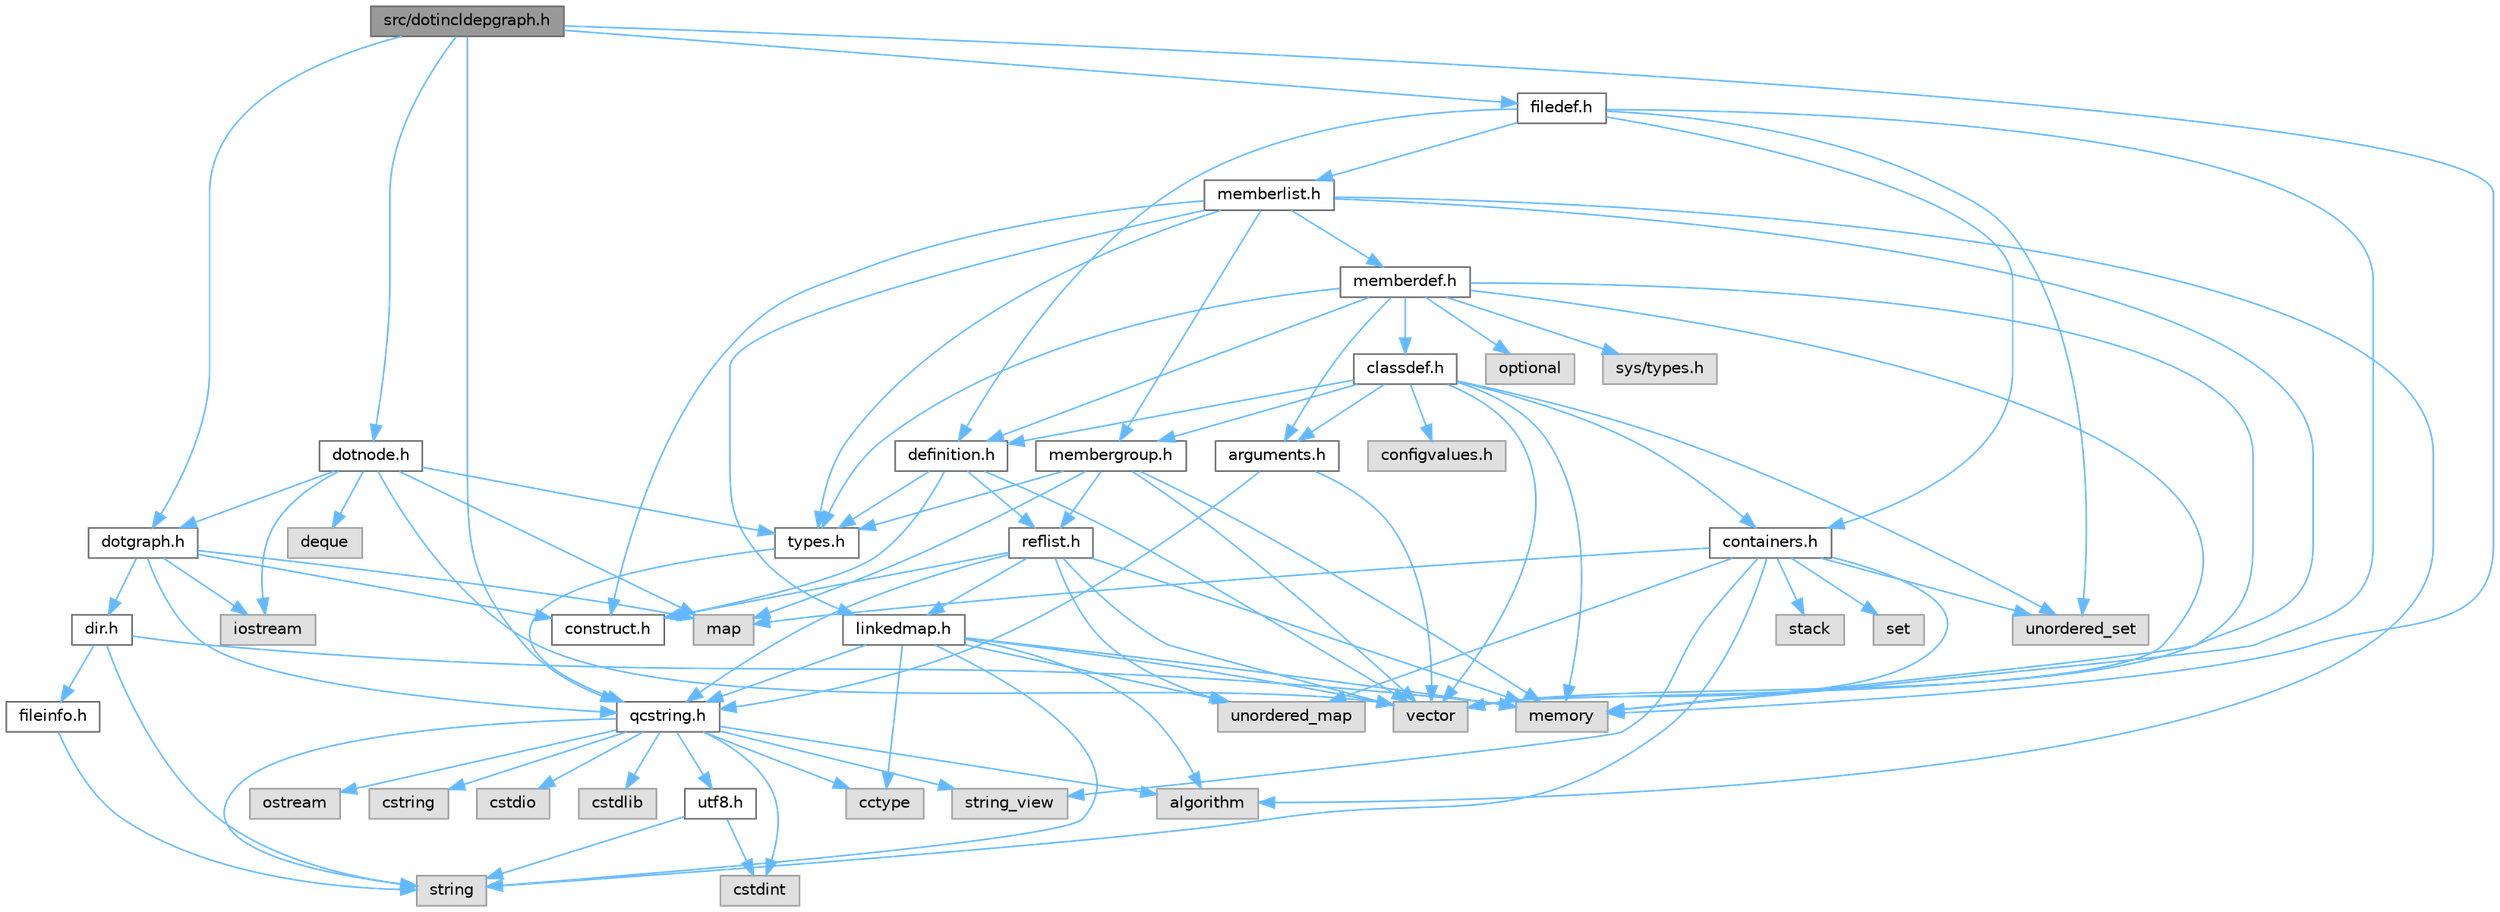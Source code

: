 digraph "src/dotincldepgraph.h"
{
 // INTERACTIVE_SVG=YES
 // LATEX_PDF_SIZE
  bgcolor="transparent";
  edge [fontname=Helvetica,fontsize=10,labelfontname=Helvetica,labelfontsize=10];
  node [fontname=Helvetica,fontsize=10,shape=box,height=0.2,width=0.4];
  Node1 [id="Node000001",label="src/dotincldepgraph.h",height=0.2,width=0.4,color="gray40", fillcolor="grey60", style="filled", fontcolor="black",tooltip=" "];
  Node1 -> Node2 [id="edge1_Node000001_Node000002",color="steelblue1",style="solid",tooltip=" "];
  Node2 [id="Node000002",label="memory",height=0.2,width=0.4,color="grey60", fillcolor="#E0E0E0", style="filled",tooltip=" "];
  Node1 -> Node3 [id="edge2_Node000001_Node000003",color="steelblue1",style="solid",tooltip=" "];
  Node3 [id="Node000003",label="qcstring.h",height=0.2,width=0.4,color="grey40", fillcolor="white", style="filled",URL="$d7/d5c/qcstring_8h.html",tooltip=" "];
  Node3 -> Node4 [id="edge3_Node000003_Node000004",color="steelblue1",style="solid",tooltip=" "];
  Node4 [id="Node000004",label="string",height=0.2,width=0.4,color="grey60", fillcolor="#E0E0E0", style="filled",tooltip=" "];
  Node3 -> Node5 [id="edge4_Node000003_Node000005",color="steelblue1",style="solid",tooltip=" "];
  Node5 [id="Node000005",label="string_view",height=0.2,width=0.4,color="grey60", fillcolor="#E0E0E0", style="filled",tooltip=" "];
  Node3 -> Node6 [id="edge5_Node000003_Node000006",color="steelblue1",style="solid",tooltip=" "];
  Node6 [id="Node000006",label="algorithm",height=0.2,width=0.4,color="grey60", fillcolor="#E0E0E0", style="filled",tooltip=" "];
  Node3 -> Node7 [id="edge6_Node000003_Node000007",color="steelblue1",style="solid",tooltip=" "];
  Node7 [id="Node000007",label="cctype",height=0.2,width=0.4,color="grey60", fillcolor="#E0E0E0", style="filled",tooltip=" "];
  Node3 -> Node8 [id="edge7_Node000003_Node000008",color="steelblue1",style="solid",tooltip=" "];
  Node8 [id="Node000008",label="cstring",height=0.2,width=0.4,color="grey60", fillcolor="#E0E0E0", style="filled",tooltip=" "];
  Node3 -> Node9 [id="edge8_Node000003_Node000009",color="steelblue1",style="solid",tooltip=" "];
  Node9 [id="Node000009",label="cstdio",height=0.2,width=0.4,color="grey60", fillcolor="#E0E0E0", style="filled",tooltip=" "];
  Node3 -> Node10 [id="edge9_Node000003_Node000010",color="steelblue1",style="solid",tooltip=" "];
  Node10 [id="Node000010",label="cstdlib",height=0.2,width=0.4,color="grey60", fillcolor="#E0E0E0", style="filled",tooltip=" "];
  Node3 -> Node11 [id="edge10_Node000003_Node000011",color="steelblue1",style="solid",tooltip=" "];
  Node11 [id="Node000011",label="cstdint",height=0.2,width=0.4,color="grey60", fillcolor="#E0E0E0", style="filled",tooltip=" "];
  Node3 -> Node12 [id="edge11_Node000003_Node000012",color="steelblue1",style="solid",tooltip=" "];
  Node12 [id="Node000012",label="ostream",height=0.2,width=0.4,color="grey60", fillcolor="#E0E0E0", style="filled",tooltip=" "];
  Node3 -> Node13 [id="edge12_Node000003_Node000013",color="steelblue1",style="solid",tooltip=" "];
  Node13 [id="Node000013",label="utf8.h",height=0.2,width=0.4,color="grey40", fillcolor="white", style="filled",URL="$db/d7c/utf8_8h.html",tooltip="Various UTF8 related helper functions."];
  Node13 -> Node11 [id="edge13_Node000013_Node000011",color="steelblue1",style="solid",tooltip=" "];
  Node13 -> Node4 [id="edge14_Node000013_Node000004",color="steelblue1",style="solid",tooltip=" "];
  Node1 -> Node14 [id="edge15_Node000001_Node000014",color="steelblue1",style="solid",tooltip=" "];
  Node14 [id="Node000014",label="filedef.h",height=0.2,width=0.4,color="grey40", fillcolor="white", style="filled",URL="$d4/d3a/filedef_8h.html",tooltip=" "];
  Node14 -> Node2 [id="edge16_Node000014_Node000002",color="steelblue1",style="solid",tooltip=" "];
  Node14 -> Node15 [id="edge17_Node000014_Node000015",color="steelblue1",style="solid",tooltip=" "];
  Node15 [id="Node000015",label="unordered_set",height=0.2,width=0.4,color="grey60", fillcolor="#E0E0E0", style="filled",tooltip=" "];
  Node14 -> Node16 [id="edge18_Node000014_Node000016",color="steelblue1",style="solid",tooltip=" "];
  Node16 [id="Node000016",label="definition.h",height=0.2,width=0.4,color="grey40", fillcolor="white", style="filled",URL="$df/da1/definition_8h.html",tooltip=" "];
  Node16 -> Node17 [id="edge19_Node000016_Node000017",color="steelblue1",style="solid",tooltip=" "];
  Node17 [id="Node000017",label="vector",height=0.2,width=0.4,color="grey60", fillcolor="#E0E0E0", style="filled",tooltip=" "];
  Node16 -> Node18 [id="edge20_Node000016_Node000018",color="steelblue1",style="solid",tooltip=" "];
  Node18 [id="Node000018",label="types.h",height=0.2,width=0.4,color="grey40", fillcolor="white", style="filled",URL="$d9/d49/types_8h.html",tooltip="This file contains a number of basic enums and types."];
  Node18 -> Node3 [id="edge21_Node000018_Node000003",color="steelblue1",style="solid",tooltip=" "];
  Node16 -> Node19 [id="edge22_Node000016_Node000019",color="steelblue1",style="solid",tooltip=" "];
  Node19 [id="Node000019",label="reflist.h",height=0.2,width=0.4,color="grey40", fillcolor="white", style="filled",URL="$d1/d02/reflist_8h.html",tooltip=" "];
  Node19 -> Node17 [id="edge23_Node000019_Node000017",color="steelblue1",style="solid",tooltip=" "];
  Node19 -> Node20 [id="edge24_Node000019_Node000020",color="steelblue1",style="solid",tooltip=" "];
  Node20 [id="Node000020",label="unordered_map",height=0.2,width=0.4,color="grey60", fillcolor="#E0E0E0", style="filled",tooltip=" "];
  Node19 -> Node2 [id="edge25_Node000019_Node000002",color="steelblue1",style="solid",tooltip=" "];
  Node19 -> Node3 [id="edge26_Node000019_Node000003",color="steelblue1",style="solid",tooltip=" "];
  Node19 -> Node21 [id="edge27_Node000019_Node000021",color="steelblue1",style="solid",tooltip=" "];
  Node21 [id="Node000021",label="linkedmap.h",height=0.2,width=0.4,color="grey40", fillcolor="white", style="filled",URL="$da/de1/linkedmap_8h.html",tooltip=" "];
  Node21 -> Node20 [id="edge28_Node000021_Node000020",color="steelblue1",style="solid",tooltip=" "];
  Node21 -> Node17 [id="edge29_Node000021_Node000017",color="steelblue1",style="solid",tooltip=" "];
  Node21 -> Node2 [id="edge30_Node000021_Node000002",color="steelblue1",style="solid",tooltip=" "];
  Node21 -> Node4 [id="edge31_Node000021_Node000004",color="steelblue1",style="solid",tooltip=" "];
  Node21 -> Node6 [id="edge32_Node000021_Node000006",color="steelblue1",style="solid",tooltip=" "];
  Node21 -> Node7 [id="edge33_Node000021_Node000007",color="steelblue1",style="solid",tooltip=" "];
  Node21 -> Node3 [id="edge34_Node000021_Node000003",color="steelblue1",style="solid",tooltip=" "];
  Node19 -> Node22 [id="edge35_Node000019_Node000022",color="steelblue1",style="solid",tooltip=" "];
  Node22 [id="Node000022",label="construct.h",height=0.2,width=0.4,color="grey40", fillcolor="white", style="filled",URL="$d7/dfc/construct_8h.html",tooltip=" "];
  Node16 -> Node22 [id="edge36_Node000016_Node000022",color="steelblue1",style="solid",tooltip=" "];
  Node14 -> Node23 [id="edge37_Node000014_Node000023",color="steelblue1",style="solid",tooltip=" "];
  Node23 [id="Node000023",label="memberlist.h",height=0.2,width=0.4,color="grey40", fillcolor="white", style="filled",URL="$dd/d78/memberlist_8h.html",tooltip=" "];
  Node23 -> Node17 [id="edge38_Node000023_Node000017",color="steelblue1",style="solid",tooltip=" "];
  Node23 -> Node6 [id="edge39_Node000023_Node000006",color="steelblue1",style="solid",tooltip=" "];
  Node23 -> Node24 [id="edge40_Node000023_Node000024",color="steelblue1",style="solid",tooltip=" "];
  Node24 [id="Node000024",label="memberdef.h",height=0.2,width=0.4,color="grey40", fillcolor="white", style="filled",URL="$d4/d46/memberdef_8h.html",tooltip=" "];
  Node24 -> Node17 [id="edge41_Node000024_Node000017",color="steelblue1",style="solid",tooltip=" "];
  Node24 -> Node2 [id="edge42_Node000024_Node000002",color="steelblue1",style="solid",tooltip=" "];
  Node24 -> Node25 [id="edge43_Node000024_Node000025",color="steelblue1",style="solid",tooltip=" "];
  Node25 [id="Node000025",label="optional",height=0.2,width=0.4,color="grey60", fillcolor="#E0E0E0", style="filled",tooltip=" "];
  Node24 -> Node26 [id="edge44_Node000024_Node000026",color="steelblue1",style="solid",tooltip=" "];
  Node26 [id="Node000026",label="sys/types.h",height=0.2,width=0.4,color="grey60", fillcolor="#E0E0E0", style="filled",tooltip=" "];
  Node24 -> Node18 [id="edge45_Node000024_Node000018",color="steelblue1",style="solid",tooltip=" "];
  Node24 -> Node16 [id="edge46_Node000024_Node000016",color="steelblue1",style="solid",tooltip=" "];
  Node24 -> Node27 [id="edge47_Node000024_Node000027",color="steelblue1",style="solid",tooltip=" "];
  Node27 [id="Node000027",label="arguments.h",height=0.2,width=0.4,color="grey40", fillcolor="white", style="filled",URL="$df/d9b/arguments_8h.html",tooltip=" "];
  Node27 -> Node17 [id="edge48_Node000027_Node000017",color="steelblue1",style="solid",tooltip=" "];
  Node27 -> Node3 [id="edge49_Node000027_Node000003",color="steelblue1",style="solid",tooltip=" "];
  Node24 -> Node28 [id="edge50_Node000024_Node000028",color="steelblue1",style="solid",tooltip=" "];
  Node28 [id="Node000028",label="classdef.h",height=0.2,width=0.4,color="grey40", fillcolor="white", style="filled",URL="$d1/da6/classdef_8h.html",tooltip=" "];
  Node28 -> Node2 [id="edge51_Node000028_Node000002",color="steelblue1",style="solid",tooltip=" "];
  Node28 -> Node17 [id="edge52_Node000028_Node000017",color="steelblue1",style="solid",tooltip=" "];
  Node28 -> Node15 [id="edge53_Node000028_Node000015",color="steelblue1",style="solid",tooltip=" "];
  Node28 -> Node29 [id="edge54_Node000028_Node000029",color="steelblue1",style="solid",tooltip=" "];
  Node29 [id="Node000029",label="containers.h",height=0.2,width=0.4,color="grey40", fillcolor="white", style="filled",URL="$d5/d75/containers_8h.html",tooltip=" "];
  Node29 -> Node17 [id="edge55_Node000029_Node000017",color="steelblue1",style="solid",tooltip=" "];
  Node29 -> Node4 [id="edge56_Node000029_Node000004",color="steelblue1",style="solid",tooltip=" "];
  Node29 -> Node5 [id="edge57_Node000029_Node000005",color="steelblue1",style="solid",tooltip=" "];
  Node29 -> Node30 [id="edge58_Node000029_Node000030",color="steelblue1",style="solid",tooltip=" "];
  Node30 [id="Node000030",label="set",height=0.2,width=0.4,color="grey60", fillcolor="#E0E0E0", style="filled",tooltip=" "];
  Node29 -> Node31 [id="edge59_Node000029_Node000031",color="steelblue1",style="solid",tooltip=" "];
  Node31 [id="Node000031",label="map",height=0.2,width=0.4,color="grey60", fillcolor="#E0E0E0", style="filled",tooltip=" "];
  Node29 -> Node15 [id="edge60_Node000029_Node000015",color="steelblue1",style="solid",tooltip=" "];
  Node29 -> Node20 [id="edge61_Node000029_Node000020",color="steelblue1",style="solid",tooltip=" "];
  Node29 -> Node32 [id="edge62_Node000029_Node000032",color="steelblue1",style="solid",tooltip=" "];
  Node32 [id="Node000032",label="stack",height=0.2,width=0.4,color="grey60", fillcolor="#E0E0E0", style="filled",tooltip=" "];
  Node28 -> Node16 [id="edge63_Node000028_Node000016",color="steelblue1",style="solid",tooltip=" "];
  Node28 -> Node27 [id="edge64_Node000028_Node000027",color="steelblue1",style="solid",tooltip=" "];
  Node28 -> Node33 [id="edge65_Node000028_Node000033",color="steelblue1",style="solid",tooltip=" "];
  Node33 [id="Node000033",label="membergroup.h",height=0.2,width=0.4,color="grey40", fillcolor="white", style="filled",URL="$d9/d11/membergroup_8h.html",tooltip=" "];
  Node33 -> Node17 [id="edge66_Node000033_Node000017",color="steelblue1",style="solid",tooltip=" "];
  Node33 -> Node31 [id="edge67_Node000033_Node000031",color="steelblue1",style="solid",tooltip=" "];
  Node33 -> Node2 [id="edge68_Node000033_Node000002",color="steelblue1",style="solid",tooltip=" "];
  Node33 -> Node18 [id="edge69_Node000033_Node000018",color="steelblue1",style="solid",tooltip=" "];
  Node33 -> Node19 [id="edge70_Node000033_Node000019",color="steelblue1",style="solid",tooltip=" "];
  Node28 -> Node34 [id="edge71_Node000028_Node000034",color="steelblue1",style="solid",tooltip=" "];
  Node34 [id="Node000034",label="configvalues.h",height=0.2,width=0.4,color="grey60", fillcolor="#E0E0E0", style="filled",tooltip=" "];
  Node23 -> Node21 [id="edge72_Node000023_Node000021",color="steelblue1",style="solid",tooltip=" "];
  Node23 -> Node18 [id="edge73_Node000023_Node000018",color="steelblue1",style="solid",tooltip=" "];
  Node23 -> Node33 [id="edge74_Node000023_Node000033",color="steelblue1",style="solid",tooltip=" "];
  Node23 -> Node22 [id="edge75_Node000023_Node000022",color="steelblue1",style="solid",tooltip=" "];
  Node14 -> Node29 [id="edge76_Node000014_Node000029",color="steelblue1",style="solid",tooltip=" "];
  Node1 -> Node35 [id="edge77_Node000001_Node000035",color="steelblue1",style="solid",tooltip=" "];
  Node35 [id="Node000035",label="dotnode.h",height=0.2,width=0.4,color="grey40", fillcolor="white", style="filled",URL="$d8/d3b/dotnode_8h.html",tooltip=" "];
  Node35 -> Node17 [id="edge78_Node000035_Node000017",color="steelblue1",style="solid",tooltip=" "];
  Node35 -> Node31 [id="edge79_Node000035_Node000031",color="steelblue1",style="solid",tooltip=" "];
  Node35 -> Node36 [id="edge80_Node000035_Node000036",color="steelblue1",style="solid",tooltip=" "];
  Node36 [id="Node000036",label="deque",height=0.2,width=0.4,color="grey60", fillcolor="#E0E0E0", style="filled",tooltip=" "];
  Node35 -> Node37 [id="edge81_Node000035_Node000037",color="steelblue1",style="solid",tooltip=" "];
  Node37 [id="Node000037",label="iostream",height=0.2,width=0.4,color="grey60", fillcolor="#E0E0E0", style="filled",tooltip=" "];
  Node35 -> Node18 [id="edge82_Node000035_Node000018",color="steelblue1",style="solid",tooltip=" "];
  Node35 -> Node38 [id="edge83_Node000035_Node000038",color="steelblue1",style="solid",tooltip=" "];
  Node38 [id="Node000038",label="dotgraph.h",height=0.2,width=0.4,color="grey40", fillcolor="white", style="filled",URL="$d0/daa/dotgraph_8h.html",tooltip=" "];
  Node38 -> Node37 [id="edge84_Node000038_Node000037",color="steelblue1",style="solid",tooltip=" "];
  Node38 -> Node31 [id="edge85_Node000038_Node000031",color="steelblue1",style="solid",tooltip=" "];
  Node38 -> Node3 [id="edge86_Node000038_Node000003",color="steelblue1",style="solid",tooltip=" "];
  Node38 -> Node39 [id="edge87_Node000038_Node000039",color="steelblue1",style="solid",tooltip=" "];
  Node39 [id="Node000039",label="dir.h",height=0.2,width=0.4,color="grey40", fillcolor="white", style="filled",URL="$df/d9c/dir_8h.html",tooltip=" "];
  Node39 -> Node4 [id="edge88_Node000039_Node000004",color="steelblue1",style="solid",tooltip=" "];
  Node39 -> Node2 [id="edge89_Node000039_Node000002",color="steelblue1",style="solid",tooltip=" "];
  Node39 -> Node40 [id="edge90_Node000039_Node000040",color="steelblue1",style="solid",tooltip=" "];
  Node40 [id="Node000040",label="fileinfo.h",height=0.2,width=0.4,color="grey40", fillcolor="white", style="filled",URL="$df/d45/fileinfo_8h.html",tooltip=" "];
  Node40 -> Node4 [id="edge91_Node000040_Node000004",color="steelblue1",style="solid",tooltip=" "];
  Node38 -> Node22 [id="edge92_Node000038_Node000022",color="steelblue1",style="solid",tooltip=" "];
  Node1 -> Node38 [id="edge93_Node000001_Node000038",color="steelblue1",style="solid",tooltip=" "];
}
